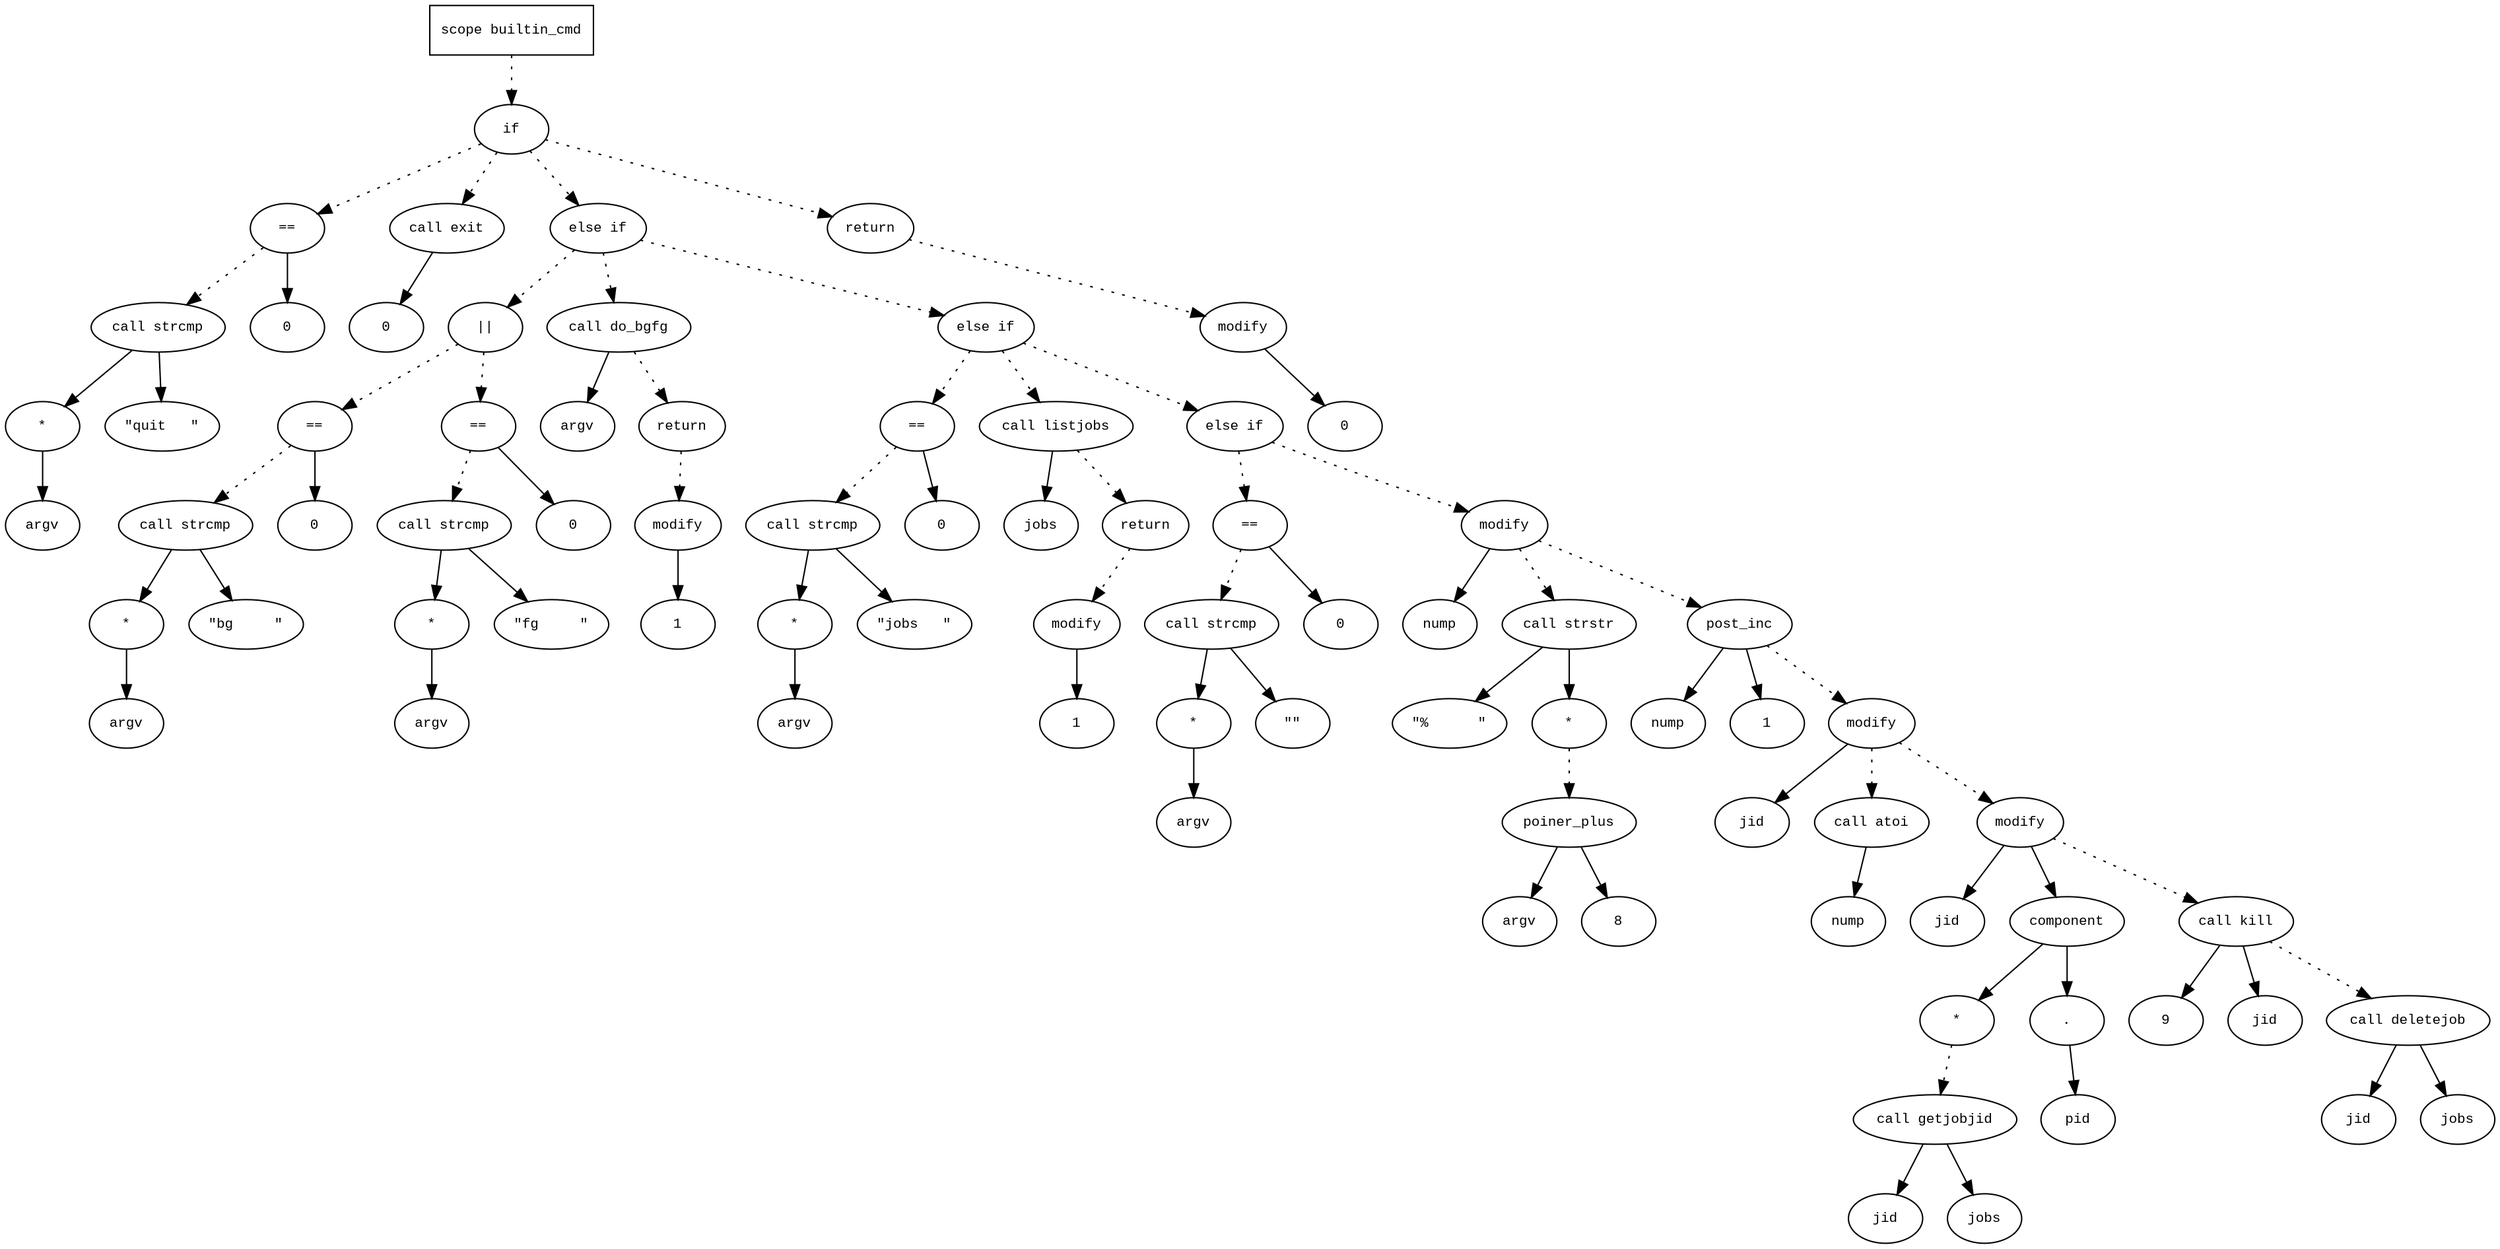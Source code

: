 digraph AST {
  graph [fontname="Times New Roman",fontsize=10];
  node  [fontname="Courier New",fontsize=10];
  edge  [fontname="Times New Roman",fontsize=10];

  node1 [label="scope builtin_cmd",shape=box];
  node2 [label="if",shape=ellipse];
  node1 -> node2 [style=dotted];
  node3 [label="==",shape=ellipse];
  node4 [label="call strcmp",shape=ellipse];
  node5 [label="*",shape=ellipse];
  node6 [label="argv",shape=ellipse];
  node5 -> node6;
  node4 -> node5;
  node7 [label="\"quit   \"",shape=ellipse];
  node4 -> node7;
  node3 -> node4 [style=dotted];
  node8 [label="0",shape=ellipse];
  node3 -> node8;
  node2 -> node3 [style=dotted];
  node9 [label="call exit",shape=ellipse];
  node10 [label="0",shape=ellipse];
  node9 -> node10;
  node2 -> node9 [style=dotted];
  node11 [label="else if",shape=ellipse];
  node2 -> node11 [style=dotted];
  node12 [label="||",shape=ellipse];
  node13 [label="==",shape=ellipse];
  node14 [label="call strcmp",shape=ellipse];
  node15 [label="*",shape=ellipse];
  node16 [label="argv",shape=ellipse];
  node15 -> node16;
  node14 -> node15;
  node17 [label="\"bg     \"",shape=ellipse];
  node14 -> node17;
  node13 -> node14 [style=dotted];
  node18 [label="0",shape=ellipse];
  node13 -> node18;
  node12 -> node13 [style=dotted];
  node19 [label="==",shape=ellipse];
  node20 [label="call strcmp",shape=ellipse];
  node21 [label="*",shape=ellipse];
  node22 [label="argv",shape=ellipse];
  node21 -> node22;
  node20 -> node21;
  node23 [label="\"fg     \"",shape=ellipse];
  node20 -> node23;
  node19 -> node20 [style=dotted];
  node24 [label="0",shape=ellipse];
  node19 -> node24;
  node12 -> node19 [style=dotted];
  node11 -> node12 [style=dotted];
  node25 [label="call do_bgfg",shape=ellipse];
  node26 [label="argv",shape=ellipse];
  node25 -> node26;
  node11 -> node25 [style=dotted];
  node27 [label="return",shape=ellipse];
  node28 [label="modify",shape=ellipse];
  node29 [label="1",shape=ellipse];
  node28 -> node29;
  node27 -> node28 [style=dotted];
  node25 -> node27 [style=dotted];
  node30 [label="else if",shape=ellipse];
  node11 -> node30 [style=dotted];
  node31 [label="==",shape=ellipse];
  node32 [label="call strcmp",shape=ellipse];
  node33 [label="*",shape=ellipse];
  node34 [label="argv",shape=ellipse];
  node33 -> node34;
  node32 -> node33;
  node35 [label="\"jobs   \"",shape=ellipse];
  node32 -> node35;
  node31 -> node32 [style=dotted];
  node36 [label="0",shape=ellipse];
  node31 -> node36;
  node30 -> node31 [style=dotted];
  node37 [label="call listjobs",shape=ellipse];
  node38 [label="jobs",shape=ellipse];
  node37 -> node38;
  node30 -> node37 [style=dotted];
  node39 [label="return",shape=ellipse];
  node40 [label="modify",shape=ellipse];
  node41 [label="1",shape=ellipse];
  node40 -> node41;
  node39 -> node40 [style=dotted];
  node37 -> node39 [style=dotted];
  node42 [label="else if",shape=ellipse];
  node30 -> node42 [style=dotted];
  node43 [label="==",shape=ellipse];
  node44 [label="call strcmp",shape=ellipse];
  node45 [label="*",shape=ellipse];
  node46 [label="argv",shape=ellipse];
  node45 -> node46;
  node44 -> node45;
  node47 [label="\"\"",shape=ellipse];
  node44 -> node47;
  node43 -> node44 [style=dotted];
  node48 [label="0",shape=ellipse];
  node43 -> node48;
  node42 -> node43 [style=dotted];
  node49 [label="modify",shape=ellipse];
  node50 [label="nump",shape=ellipse];
  node49 -> node50;
  node51 [label="call strstr",shape=ellipse];
  node52 [label="\"%      \"",shape=ellipse];
  node51 -> node52;
  node53 [label="*",shape=ellipse];
  node54 [label="poiner_plus",shape=ellipse];
  node55 [label="argv",shape=ellipse];
  node54 -> node55;
  node56 [label="8",shape=ellipse];
  node54 -> node56;
  node53 -> node54 [style=dotted];
  node51 -> node53;
  node49 -> node51 [style=dotted];
  node42 -> node49 [style=dotted];
  node57 [label="post_inc",shape=ellipse];
  node58 [label="nump",shape=ellipse];
  node57 -> node58;
  node59 [label="1",shape=ellipse];
  node57 -> node59;
  node49 -> node57 [style=dotted];
  node60 [label="modify",shape=ellipse];
  node61 [label="jid",shape=ellipse];
  node60 -> node61;
  node62 [label="call atoi",shape=ellipse];
  node63 [label="nump",shape=ellipse];
  node62 -> node63;
  node60 -> node62 [style=dotted];
  node57 -> node60 [style=dotted];
  node64 [label="modify",shape=ellipse];
  node65 [label="jid",shape=ellipse];
  node64 -> node65;
  node66 [label="component",shape=ellipse];
  node64 -> node66;
  node67 [label="*",shape=ellipse];
  node68 [label="call getjobjid",shape=ellipse];
  node69 [label="jid",shape=ellipse];
  node68 -> node69;
  node70 [label="jobs",shape=ellipse];
  node68 -> node70;
  node67 -> node68 [style=dotted];
  node66 -> node67;
  node71 [label=".",shape=ellipse];
  node66 -> node71;
  node72 [label="pid",shape=ellipse];
  node71 -> node72;
  node60 -> node64 [style=dotted];
  node73 [label="call kill",shape=ellipse];
  node74 [label="9",shape=ellipse];
  node73 -> node74;
  node75 [label="jid",shape=ellipse];
  node73 -> node75;
  node64 -> node73 [style=dotted];
  node76 [label="call deletejob",shape=ellipse];
  node77 [label="jid",shape=ellipse];
  node76 -> node77;
  node78 [label="jobs",shape=ellipse];
  node76 -> node78;
  node73 -> node76 [style=dotted];
  node79 [label="return",shape=ellipse];
  node80 [label="modify",shape=ellipse];
  node81 [label="0",shape=ellipse];
  node80 -> node81;
  node79 -> node80 [style=dotted];
  node2 -> node79 [style=dotted];
} 